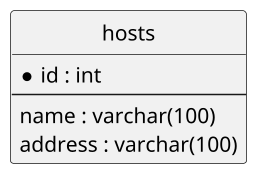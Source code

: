 @startuml
hide circle
scale 1.5
skinparam linetype ortho
skinparam monochrome true
left to right direction

entity "hosts" as host {
  *id : int
  --
  name : varchar(100)
  address : varchar(100)
}
@enduml
